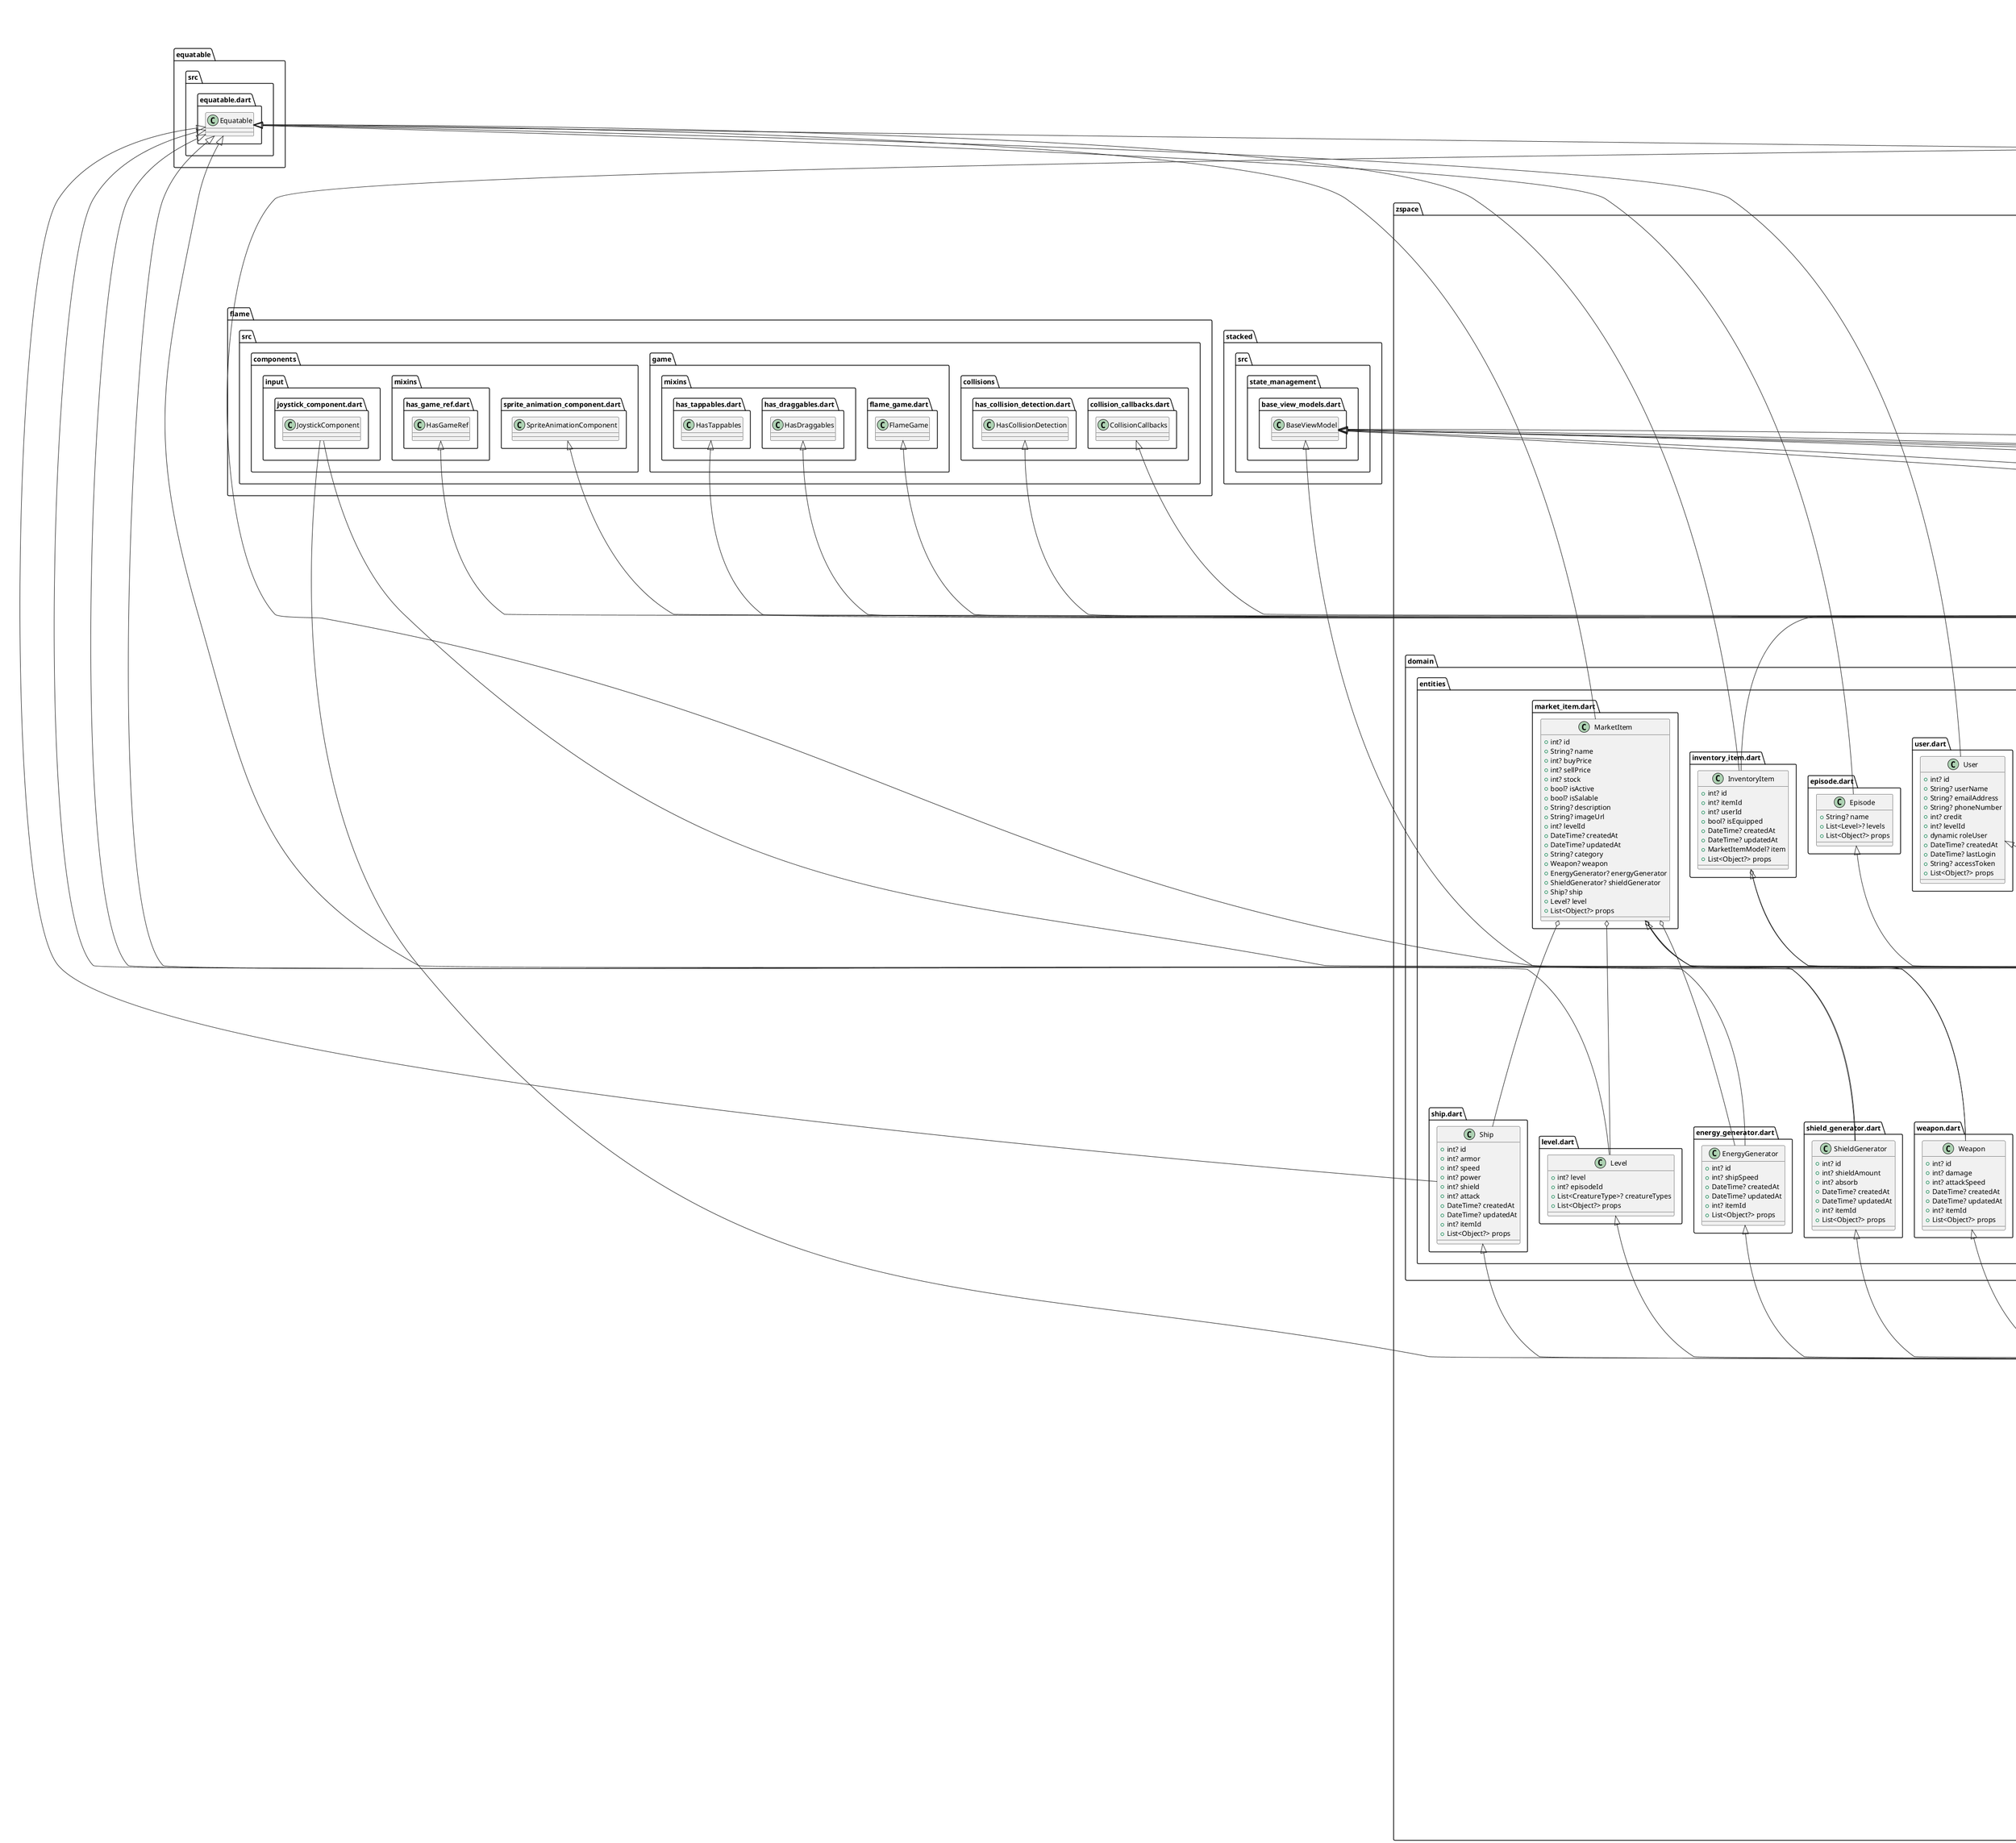 @startuml
set namespaceSeparator ::

abstract class "zspace::core::base::base_state.dart::BaseState" {
  +ThemeData themeData
  +double dynamicHeight()
  +double dyanmicWidth()
}

"zspace::core::base::base_state.dart::BaseState" o-- "flutter::src::material::theme_data.dart::ThemeData"
"flutter::src::widgets::framework.dart::State" <|-- "zspace::core::base::base_state.dart::BaseState"

abstract class "zspace::core::base::base_viewmodel.dart::BaseViewModel" {
  +BuildContext? context
  +void init()
}

"zspace::core::base::base_viewmodel.dart::BaseViewModel" o-- "flutter::src::widgets::framework.dart::BuildContext"
"get::get_state_manager::src::simple::get_controllers.dart::GetxController" <|-- "zspace::core::base::base_viewmodel.dart::BaseViewModel"

class "zspace::core::base::base_widget.dart::BaseView" {
  +Widget Function(BuildContext, T) onPageBuilder
  +T viewModel
  +dynamic Function(T) onModelReady
  +void Function()? onDispose
  +_BaseViewState<T> createState()
}

"zspace::core::base::base_widget.dart::BaseView" o-- "null::Widget Function(BuildContext, T)"
"zspace::core::base::base_widget.dart::BaseView" o-- "null::dynamic Function(T)"
"zspace::core::base::base_widget.dart::BaseView" o-- "dart::ui::void Function()"
"flutter::src::widgets::framework.dart::StatefulWidget" <|-- "zspace::core::base::base_widget.dart::BaseView"

class "zspace::core::base::base_widget.dart::_BaseViewState" {
  +T model
  +void initState()
  +void dispose()
  +Widget build()
}

"flutter::src::widgets::framework.dart::State" <|-- "zspace::core::base::base_widget.dart::_BaseViewState"

class "zspace::core::errors::exception.dart::ServerException" {
}

"dart::core::Exception" <|-- "zspace::core::errors::exception.dart::ServerException"

class "zspace::core::errors::exception.dart::CacheException" {
}

"dart::core::Exception" <|-- "zspace::core::errors::exception.dart::CacheException"

abstract class "zspace::core::errors::failure.dart::Failure" {
  +List<dynamic> properties
  +List<Object?> props
}

"equatable::src::equatable.dart::Equatable" <|-- "zspace::core::errors::failure.dart::Failure"

class "zspace::core::errors::failure.dart::ServerFailure" {
  +String? errorMessage
}

"zspace::core::errors::failure.dart::Failure" <|-- "zspace::core::errors::failure.dart::ServerFailure"

class "zspace::core::errors::failure.dart::CacheFailure" {
}

"zspace::core::errors::failure.dart::Failure" <|-- "zspace::core::errors::failure.dart::CacheFailure"

class "zspace::core::errors::failure.dart::DeletedFileFailure" {
}

"zspace::core::errors::failure.dart::Failure" <|-- "zspace::core::errors::failure.dart::DeletedFileFailure"

abstract class "zspace::core::platform::network_info.dart::NetworkInfo" {
  +Future<bool> isConnected
  +void onInternetChange()
}

class "zspace::core::platform::network_info.dart::NetworkInfoImpl" {
  +InternetConnectionChecker connectionChecker
  +Future<bool> isConnected
  +void onInternetChange()
}

"zspace::core::platform::network_info.dart::NetworkInfoImpl" o-- "internet_connection_checker::internet_connection_checker.dart::InternetConnectionChecker"
"zspace::core::platform::network_info.dart::NetworkInfo" <|-- "zspace::core::platform::network_info.dart::NetworkInfoImpl"

class "zspace::core::services::user_service.dart::UserService" {
  +UserModel? user
  +UserModel? getUser()
  +Future<void> setUser()
}

"zspace::core::services::user_service.dart::UserService" o-- "zspace::data::models::user_model.dart::UserModel"

class "zspace::core::services::validator_service.dart::ValidatorService" {
  +String? onlyNumber()
  +String? onlyDouble()
  +String? onlyText()
  +String? phoneNumber()
  +String? onlyRequired()
  +String? email()
  +String? phoneNumberWith1To12()
  +Future<String?> validateEmailWhenStop()
}

abstract class "zspace::core::usecases::usecase_without_param.dart::UseCaseWithOutParam" {
  +Future<Either<Failure, Type>> call()
}

abstract class "zspace::core::usecases::usecase_with_param.dart::UseCaseWithParam" {
  +Future<Either<Failure, Type>> call()
}

class "zspace::core::utils::lottie::lottie_cache.dart::LottieCache" {
  -Map<String, LottieComposition> _compositions
  +Future<void> add()
  +Widget load()
}

class "zspace::core::utils::router::app_navigator.dart::AppNavigator" {
  {static} +Future<T> push()
  {static} +Future<T> pushWithFadeIn()
  {static} +Future<T> pushWithOutAnim()
  {static} +Future<T> pushReplacement()
  {static} +Future<T> pushAndRemoveUntil()
}

class "zspace::core::utils::router::app_router.dart::AppRouter" {
  {static} -AppRouter _instance
  +TabController tabController
  +GlobalKey<NavigatorState>? mainNavigatorKey
}

"zspace::core::utils::router::app_router.dart::AppRouter" o-- "zspace::core::utils::router::app_router.dart::AppRouter"
"zspace::core::utils::router::app_router.dart::AppRouter" o-- "flutter::src::material::tab_controller.dart::TabController"
"zspace::core::utils::router::app_router.dart::AppRouter" o-- "flutter::src::widgets::framework.dart::GlobalKey<NavigatorState>"

class "zspace::data::data_sources::http_data_source.dart::HttpDataSource" {
  +String baseUrl
  +Future<bool> buyItem()
  +Future<bool> equipItem()
  +Future<List<InventoryItemModel>> getEquippedInventory()
  +Future<List<InventoryItemModel>> getInventory()
  +Future<List<MarketItemModel>> getMarketItems()
  +Future<UserModel> getProfile()
  +Future<UserModel> login()
  +Future<UserModel> register()
  +Future<bool> sellItem()
  +Future<bool> unEquipItem()
}

"zspace::domain::repositories::remote_data_repository.dart::RemoteDataRepository" <|-- "zspace::data::data_sources::http_data_source.dart::HttpDataSource"

class "zspace::data::data_sources::local_json_data_source.dart::JsonLocalDataSource" {
  +Future<void> deleteUser()
  +Future<bool> equipItem()
  +Future<List<InventoryItemModel>> getEquippedInventory()
  +Future<List<InventoryItemModel>> getInventory()
  +Future<List<MarketItemModel>> getMarketItems()
  +Future<UserModel> getUser()
  +Future<void> saveEquippedInventory()
  +Future<void> saveInventory()
  +Future<void> saveMarketItems()
  +Future<void> saveUser()
  +Future<bool> unEquipItem()
}

"zspace::domain::repositories::local_data_repository.dart::LocalDataRepository" <|-- "zspace::data::data_sources::local_json_data_source.dart::JsonLocalDataSource"

class "zspace::data::enums::creature_types.dart::_CreatureTypeExtension" {
  {static} +List<String> creatureTypes
}

class "zspace::data::enums::creature_types.dart::CreatureType" {
  +int index
  {static} +List<CreatureType> values
  {static} +CreatureType Nemertea
  {static} +CreatureType Tuhit
  {static} +CreatureType Korath
  {static} +CreatureType Rhapsody
  {static} +CreatureType Bastion
  {static} +CreatureType Ural
  {static} +CreatureType Peacock
  {static} +CreatureType Spitfire
  {static} +CreatureType Plaiedes
  {static} +CreatureType Deonida
  {static} +CreatureType Tyrant
  {static} +CreatureType Intrepid
  {static} +CreatureType Titan
  {static} +CreatureType Patriot
  {static} +CreatureType Xiphos
  {static} +CreatureType Xerxes
  {static} +CreatureType Daedalus
  {static} +CreatureType Kestrel
  {static} +CreatureType Mantis
  {static} +CreatureType MantisPrime
  {static} +CreatureType Onyx
  {static} +CreatureType Phoenix
  {static} +CreatureType Leviathan
  {static} +CreatureType Kaiser
  {static} +CreatureType Numitor
  {static} +CreatureType Etch
  {static} +CreatureType Hyperion
}

"zspace::data::enums::creature_types.dart::CreatureType" o-- "zspace::data::enums::creature_types.dart::CreatureType"
"dart::core::Enum" <|-- "zspace::data::enums::creature_types.dart::CreatureType"

class "zspace::data::enums::win_point_category.dart::_MarketCategoryExtension" {
  {static} +List<String> categories
}

class "zspace::data::enums::win_point_category.dart::MarketCategory" {
  +int index
  {static} +List<MarketCategory> values
  {static} +MarketCategory All
  {static} +MarketCategory Ship
  {static} +MarketCategory Weapon
  {static} +MarketCategory EnergyGenerator
  {static} +MarketCategory ShieldGenerator
}

"zspace::data::enums::win_point_category.dart::MarketCategory" o-- "zspace::data::enums::win_point_category.dart::MarketCategory"
"dart::core::Enum" <|-- "zspace::data::enums::win_point_category.dart::MarketCategory"

class "zspace::data::enums::win_point_category.dart::MarketDirection" {
  +int index
  {static} +List<MarketDirection> values
  {static} +MarketDirection asc
  {static} +MarketDirection desc
}

"zspace::data::enums::win_point_category.dart::MarketDirection" o-- "zspace::data::enums::win_point_category.dart::MarketDirection"
"dart::core::Enum" <|-- "zspace::data::enums::win_point_category.dart::MarketDirection"

class "zspace::data::localization::messages.dart::Messages" {
  +Map<String, Map<String, String>> keys
}

"get::get_navigation::src::root::internacionalization.dart::Translations" <|-- "zspace::data::localization::messages.dart::Messages"

class "zspace::data::models::energy_generator_model.dart::EnergyGeneratorModel" {
  +int? id
  +int? shipSpeed
  +DateTime? createdAt
  +DateTime? updatedAt
  +int? itemId
  +dynamic fromRawJson()
  +String toRawJson()
  +dynamic fromJson()
  +Map<String, dynamic> toJson()
}

"zspace::domain::entities::energy_generator.dart::EnergyGenerator" <|-- "zspace::data::models::energy_generator_model.dart::EnergyGeneratorModel"

class "zspace::data::models::episode_model.dart::EpisodeModel" {
  +String? name
  +List<LevelModel>? levels
  +dynamic fromJson()
  +Map<String, dynamic> toJson()
  +String toString()
}

"zspace::domain::entities::episode.dart::Episode" <|-- "zspace::data::models::episode_model.dart::EpisodeModel"

class "zspace::data::models::inventory_item_model.dart::InventoryItemModel" {
  +int? id
  +int? itemId
  +int? userId
  +bool? isEquipped
  +DateTime? createdAt
  +DateTime? updatedAt
  +MarketItemModel? item
  +dynamic fromRawJson()
  +String toRawJson()
  +dynamic fromJson()
  +Map<String, dynamic> toJson()
}

"zspace::data::models::inventory_item_model.dart::InventoryItemModel" o-- "zspace::data::models::market_item_model.dart::MarketItemModel"
"zspace::domain::entities::inventory_item.dart::InventoryItem" <|-- "zspace::data::models::inventory_item_model.dart::InventoryItemModel"

class "zspace::data::models::level_model.dart::LevelModel" {
  +int? level
  +int? episodeId
  +List<CreatureType>? creatureTypes
  +dynamic fromRawJson()
  +String toRawJson()
  +dynamic fromJson()
  +Map<String, dynamic> toJson()
}

"zspace::domain::entities::level.dart::Level" <|-- "zspace::data::models::level_model.dart::LevelModel"

class "zspace::data::models::market_item_model.dart::MarketItemModel" {
  +int? id
  +String? name
  +int? buyPrice
  +int? sellPrice
  +int? stock
  +bool? isActive
  +bool? isSalable
  +String? description
  +String? imageUrl
  +int? levelId
  +DateTime? createdAt
  +DateTime? updatedAt
  +String? category
  +WeaponModel? weapon
  +EnergyGeneratorModel? energyGenerator
  +ShieldGeneratorModel? shieldGenerator
  +ShipModel? ship
  +LevelModel? level
  +dynamic fromRawJson()
  +String toRawJson()
  +dynamic fromJson()
  +Map<String, dynamic> toJson()
}

"zspace::data::models::market_item_model.dart::MarketItemModel" o-- "zspace::data::models::weapon_model.dart::WeaponModel"
"zspace::data::models::market_item_model.dart::MarketItemModel" o-- "zspace::data::models::energy_generator_model.dart::EnergyGeneratorModel"
"zspace::data::models::market_item_model.dart::MarketItemModel" o-- "zspace::data::models::shield_generator_model.dart::ShieldGeneratorModel"
"zspace::data::models::market_item_model.dart::MarketItemModel" o-- "zspace::data::models::ship_model.dart::ShipModel"
"zspace::data::models::market_item_model.dart::MarketItemModel" o-- "zspace::data::models::level_model.dart::LevelModel"
"zspace::domain::entities::market_item.dart::MarketItem" <|-- "zspace::data::models::market_item_model.dart::MarketItemModel"

class "zspace::data::models::shield_generator_model.dart::ShieldGeneratorModel" {
  +int? id
  +int? shieldAmount
  +int? absorb
  +DateTime? createdAt
  +DateTime? updatedAt
  +int? itemId
  +dynamic fromRawJson()
  +String toRawJson()
  +dynamic fromJson()
  +Map<String, dynamic> toJson()
}

"zspace::domain::entities::shield_generator.dart::ShieldGenerator" <|-- "zspace::data::models::shield_generator_model.dart::ShieldGeneratorModel"

class "zspace::data::models::ship_model.dart::ShipModel" {
  +int? id
  +int? armor
  +int? speed
  +int? power
  +int? shield
  +int? attack
  +DateTime? createdAt
  +DateTime? updatedAt
  +int? itemId
  +dynamic fromRawJson()
  +String toRawJson()
  +dynamic fromJson()
  +Map<String, dynamic> toJson()
}

"zspace::domain::entities::ship.dart::Ship" <|-- "zspace::data::models::ship_model.dart::ShipModel"

class "zspace::data::models::user_model.dart::UserModel" {
  +int? id
  +String? userName
  +String? emailAddress
  +String? phoneNumber
  +int? credit
  +int? levelId
  +dynamic roleUser
  +DateTime? createdAt
  +DateTime? lastLogin
  +String? accessToken
  +dynamic fromRawJson()
  +String toRawJson()
  +dynamic fromJson()
  +Map<String, dynamic> toJson()
}

"zspace::domain::entities::user.dart::User" <|-- "zspace::data::models::user_model.dart::UserModel"

class "zspace::data::models::weapon_model.dart::WeaponModel" {
  +int? id
  +int? damage
  +int? attackSpeed
  +DateTime? createdAt
  +DateTime? updatedAt
  +int? itemId
  +dynamic fromRawJson()
  +String toRawJson()
  +dynamic fromJson()
  +Map<String, dynamic> toJson()
}

"zspace::domain::entities::weapon.dart::Weapon" <|-- "zspace::data::models::weapon_model.dart::WeaponModel"

class "zspace::data::provider::data_provider.dart::DataProvider" {
  +RemoteDataRepository remoteDataSource
  +LocalDataRepository localDataSource
  +NetworkInfo networkInfo
  -Future<Either<Failure, T>> _getDataList()
  +Future<Either<Failure, bool>> buyItem()
  +Future<Either<Failure, bool>> equipItem()
  +Future<Either<Failure, List<InventoryItem>>> getEquippedInventory()
  +Future<Either<Failure, List<InventoryItem>>> getInventory()
  +Future<Either<Failure, List<MarketItemModel>>> getMarketItems()
  +Future<Either<Failure, UserModel>> getProfile()
  +Future<Either<Failure, UserModel>> login()
  +Future<Either<Failure, User>> register()
  +Future<Either<Failure, bool>> sellItem()
  +Future<Either<Failure, bool>> unEquipItem()
}

"zspace::data::provider::data_provider.dart::DataProvider" o-- "zspace::domain::repositories::remote_data_repository.dart::RemoteDataRepository"
"zspace::data::provider::data_provider.dart::DataProvider" o-- "zspace::domain::repositories::local_data_repository.dart::LocalDataRepository"
"zspace::data::provider::data_provider.dart::DataProvider" o-- "zspace::core::platform::network_info.dart::NetworkInfo"
"zspace::domain::repositories::data_repository.dart::DataRepository" <|-- "zspace::data::provider::data_provider.dart::DataProvider"

class "zspace::domain::entities::energy_generator.dart::EnergyGenerator" {
  +int? id
  +int? shipSpeed
  +DateTime? createdAt
  +DateTime? updatedAt
  +int? itemId
  +List<Object?> props
}

"equatable::src::equatable.dart::Equatable" <|-- "zspace::domain::entities::energy_generator.dart::EnergyGenerator"

class "zspace::domain::entities::episode.dart::Episode" {
  +String? name
  +List<Level>? levels
  +List<Object?> props
}

"equatable::src::equatable.dart::Equatable" <|-- "zspace::domain::entities::episode.dart::Episode"

class "zspace::domain::entities::inventory_item.dart::InventoryItem" {
  +int? id
  +int? itemId
  +int? userId
  +bool? isEquipped
  +DateTime? createdAt
  +DateTime? updatedAt
  +MarketItemModel? item
  +List<Object?> props
}

"zspace::domain::entities::inventory_item.dart::InventoryItem" o-- "zspace::data::models::market_item_model.dart::MarketItemModel"
"equatable::src::equatable.dart::Equatable" <|-- "zspace::domain::entities::inventory_item.dart::InventoryItem"

class "zspace::domain::entities::level.dart::Level" {
  +int? level
  +int? episodeId
  +List<CreatureType>? creatureTypes
  +List<Object?> props
}

"equatable::src::equatable.dart::Equatable" <|-- "zspace::domain::entities::level.dart::Level"

class "zspace::domain::entities::market_item.dart::MarketItem" {
  +int? id
  +String? name
  +int? buyPrice
  +int? sellPrice
  +int? stock
  +bool? isActive
  +bool? isSalable
  +String? description
  +String? imageUrl
  +int? levelId
  +DateTime? createdAt
  +DateTime? updatedAt
  +String? category
  +Weapon? weapon
  +EnergyGenerator? energyGenerator
  +ShieldGenerator? shieldGenerator
  +Ship? ship
  +Level? level
  +List<Object?> props
}

"zspace::domain::entities::market_item.dart::MarketItem" o-- "zspace::domain::entities::weapon.dart::Weapon"
"zspace::domain::entities::market_item.dart::MarketItem" o-- "zspace::domain::entities::energy_generator.dart::EnergyGenerator"
"zspace::domain::entities::market_item.dart::MarketItem" o-- "zspace::domain::entities::shield_generator.dart::ShieldGenerator"
"zspace::domain::entities::market_item.dart::MarketItem" o-- "zspace::domain::entities::ship.dart::Ship"
"zspace::domain::entities::market_item.dart::MarketItem" o-- "zspace::domain::entities::level.dart::Level"
"equatable::src::equatable.dart::Equatable" <|-- "zspace::domain::entities::market_item.dart::MarketItem"

class "zspace::domain::entities::shield_generator.dart::ShieldGenerator" {
  +int? id
  +int? shieldAmount
  +int? absorb
  +DateTime? createdAt
  +DateTime? updatedAt
  +int? itemId
  +List<Object?> props
}

"equatable::src::equatable.dart::Equatable" <|-- "zspace::domain::entities::shield_generator.dart::ShieldGenerator"

class "zspace::domain::entities::ship.dart::Ship" {
  +int? id
  +int? armor
  +int? speed
  +int? power
  +int? shield
  +int? attack
  +DateTime? createdAt
  +DateTime? updatedAt
  +int? itemId
  +List<Object?> props
}

"equatable::src::equatable.dart::Equatable" <|-- "zspace::domain::entities::ship.dart::Ship"

class "zspace::domain::entities::user.dart::User" {
  +int? id
  +String? userName
  +String? emailAddress
  +String? phoneNumber
  +int? credit
  +int? levelId
  +dynamic roleUser
  +DateTime? createdAt
  +DateTime? lastLogin
  +String? accessToken
  +List<Object?> props
}

"equatable::src::equatable.dart::Equatable" <|-- "zspace::domain::entities::user.dart::User"

class "zspace::domain::entities::weapon.dart::Weapon" {
  +int? id
  +int? damage
  +int? attackSpeed
  +DateTime? createdAt
  +DateTime? updatedAt
  +int? itemId
  +List<Object?> props
}

"equatable::src::equatable.dart::Equatable" <|-- "zspace::domain::entities::weapon.dart::Weapon"

abstract class "zspace::domain::repositories::data_repository.dart::DataRepository" {
  +Future<Either<Failure, User>> register()
  +Future<Either<Failure, User>> login()
  +Future<Either<Failure, User>> getProfile()
  +Future<Either<Failure, List<InventoryItem>>> getInventory()
  +Future<Either<Failure, List<InventoryItem>>> getEquippedInventory()
  +Future<Either<Failure, bool>> equipItem()
  +Future<Either<Failure, bool>> unEquipItem()
  +Future<Either<Failure, bool>> buyItem()
  +Future<Either<Failure, bool>> sellItem()
  +Future<Either<Failure, List<MarketItem>>> getMarketItems()
}

abstract class "zspace::domain::repositories::local_data_repository.dart::LocalDataRepository" {
  +Future<UserModel> getUser()
  +Future<void> saveUser()
  +Future<void> deleteUser()
  +Future<void> saveInventory()
  +Future<List<InventoryItemModel>> getInventory()
  +Future<void> saveEquippedInventory()
  +Future<List<InventoryItemModel>> getEquippedInventory()
  +Future<bool> equipItem()
  +Future<bool> unEquipItem()
  +Future<void> saveMarketItems()
  +Future<List<MarketItemModel>> getMarketItems()
}

abstract class "zspace::domain::repositories::remote_data_repository.dart::RemoteDataRepository" {
  +Future<UserModel> register()
  +Future<UserModel> login()
  +Future<UserModel> getProfile()
  +Future<List<InventoryItemModel>> getInventory()
  +Future<List<InventoryItemModel>> getEquippedInventory()
  +Future<bool> equipItem()
  +Future<bool> unEquipItem()
  +Future<bool> buyItem()
  +Future<bool> sellItem()
  +Future<List<MarketItemModel>> getMarketItems()
}

class "zspace::domain::usecases::get_user.dart::GetUser" {
  +DataRepository repository
  +Future<Either<Failure, User>> call()
}

"zspace::domain::usecases::get_user.dart::GetUser" o-- "zspace::domain::repositories::data_repository.dart::DataRepository"
"zspace::core::usecases::usecase_without_param.dart::UseCaseWithOutParam" <|-- "zspace::domain::usecases::get_user.dart::GetUser"

class "zspace::objects::game_object.dart::GameObject" {
  +List<Vector2>? hitBox
  +Future<void> onLoad()
  +void update()
  +void render()
}

"flame::src::components::sprite_animation_component.dart::SpriteAnimationComponent" <|-- "zspace::objects::game_object.dart::GameObject"
"flame::src::collisions::collision_callbacks.dart::CollisionCallbacks" <|-- "zspace::objects::game_object.dart::GameObject"
"flame::src::components::mixins::has_game_ref.dart::HasGameRef" <|-- "zspace::objects::game_object.dart::GameObject"

abstract class "zspace::objects::moveable::lasers::laser.dart::Laser" {
  +List<Vector2>? hitBox
  -double _speed
  -double _damage
  +dynamic getSpeed()
  +dynamic getDamage()
  +dynamic setSpeed()
  +dynamic setDamage()
}

"zspace::objects::game_object.dart::GameObject" <|-- "zspace::objects::moveable::lasers::laser.dart::Laser"

abstract class "zspace::objects::moveable::rockets::rocket.dart::Rocket" {
  +List<Vector2>? hitBox
  -double _speed
  -double _damage
  +dynamic getSpeed()
  +dynamic getDamage()
  +dynamic setSpeed()
  +dynamic setDamage()
}

"zspace::objects::game_object.dart::GameObject" <|-- "zspace::objects::moveable::rockets::rocket.dart::Rocket"

abstract class "zspace::objects::moveable::ships::ship.dart::Ship" {
  +List<Vector2>? hitBox
  -double _speed
  -double _armor
  -double _maxArmor
  -double _shield
  +dynamic getShield()
  +dynamic getArmor()
  +dynamic getMaxArmor()
  +dynamic getSpeed()
  +dynamic setShield()
  +dynamic setArmor()
  +dynamic setMaxArmor()
  +dynamic setSpeed()
}

"zspace::objects::game_object.dart::GameObject" <|-- "zspace::objects::moveable::ships::ship.dart::Ship"

class "zspace::objects::moveable::ships::user_ship.dart::UserShip" {
  +double maxSpeed
  +JoystickComponent joystick
  +Image image
  +Vector2 shipSize
  +Vector2 textureSize
  +int spriteAmount
  +double stepTime
  +List<Vector2>? hitBox
  +bool loop
  +Future<void> onLoad()
  +void update()
  +void render()
}

"zspace::objects::moveable::ships::user_ship.dart::UserShip" o-- "flame::src::components::input::joystick_component.dart::JoystickComponent"
"zspace::objects::moveable::ships::user_ship.dart::UserShip" o-- "dart::ui::Image"
"zspace::objects::moveable::ships::user_ship.dart::UserShip" o-- "vector_math::vector_math_64.dart::Vector2"
"zspace::objects::moveable::ships::ship.dart::Ship" <|-- "zspace::objects::moveable::ships::user_ship.dart::UserShip"

class "zspace::objects::solid_object.dart::CollisionDirection" {
  +int index
  {static} +List<CollisionDirection> values
  {static} +CollisionDirection TOP
  {static} +CollisionDirection LEFT
  {static} +CollisionDirection RIGHT
  {static} +CollisionDirection BOTTOM
  {static} +CollisionDirection NONE
}

"zspace::objects::solid_object.dart::CollisionDirection" o-- "zspace::objects::solid_object.dart::CollisionDirection"
"dart::core::Enum" <|-- "zspace::objects::solid_object.dart::CollisionDirection"

abstract class "zspace::objects::solid_object.dart::SolidObject" {
  +void onCollision()
  -List<CollisionDirection> _getCollisionDirection()
  +void onCollisionEnd()
}

abstract class "zspace::objects::unmoveable::explosion.dart::Explosion" {
  +List<Vector2>? hitBox
  -double _explosionMilliseconds
  -double _damage
  -double _explosionRadius
  +double explosionMilliseconds
  +double damage
  +double explosionRadius
}

"zspace::objects::game_object.dart::GameObject" <|-- "zspace::objects::unmoveable::explosion.dart::Explosion"

class "zspace::objects::unmoveable::game_map.dart::GameMap" {
  +Image image
  +Rect bounds
  +Future<void> onLoad()
  +void update()
  +void render()
}

"zspace::objects::unmoveable::game_map.dart::GameMap" o-- "dart::ui::Image"
"zspace::objects::unmoveable::game_map.dart::GameMap" o-- "dart::ui::Rect"
"zspace::objects::game_object.dart::GameObject" <|-- "zspace::objects::unmoveable::game_map.dart::GameMap"
"zspace::objects::solid_object.dart::SolidObject" <|-- "zspace::objects::unmoveable::game_map.dart::GameMap"

abstract class "zspace::objects::unmoveable::meteor.dart::Meteor" {
  +List<Vector2>? hitBox
  -double _speed
  -double _damage
  -double _explosionRadius
  +double speed
  +double damage
  +double explosionRadius
}

"zspace::objects::game_object.dart::GameObject" <|-- "zspace::objects::unmoveable::meteor.dart::Meteor"

abstract class "zspace::objects::unmoveable::station.dart::Station" {
  +List<Vector2>? hitBox
  -double _damage
  -double _shield
  +dynamic getDamage()
  +dynamic getShield()
  +dynamic setDamage()
  +dynamic setShield()
}

"zspace::objects::game_object.dart::GameObject" <|-- "zspace::objects::unmoveable::station.dart::Station"

class "zspace::presentation::screens::episodes::episodes_page.dart::EpisodesPage" {
  +Widget build()
}

"flutter::src::widgets::framework.dart::StatelessWidget" <|-- "zspace::presentation::screens::episodes::episodes_page.dart::EpisodesPage"

class "zspace::presentation::screens::episodes::episodes_viewmodel.dart::EpisodesViewModel" {
  +List<EpisodeModel> episodes
  +dynamic init()
  +dynamic routeToLevelInformationPage()
  +dynamic showError()
}

"stacked::src::state_management::base_view_models.dart::BaseViewModel" <|-- "zspace::presentation::screens::episodes::episodes_viewmodel.dart::EpisodesViewModel"

class "zspace::presentation::screens::episodes::widgets::episode_planet.dart::StagePlanet" {
  +Widget build()
}

"flutter::src::widgets::framework.dart::StatelessWidget" <|-- "zspace::presentation::screens::episodes::widgets::episode_planet.dart::StagePlanet"

class "zspace::presentation::screens::game::game_page.dart::GamePage" {
  +GameViewModel viewModel
  +void onTapDown()
  +void onTapUp()
  +void onDragEnd()
  +void onDragCancel()
  +dynamic stopJoystick()
  +Future<void> onLoad()
}

"zspace::presentation::screens::game::game_page.dart::GamePage" o-- "zspace::presentation::screens::game::game_viewmodel.dart::GameViewModel"
"flame::src::game::flame_game.dart::FlameGame" <|-- "zspace::presentation::screens::game::game_page.dart::GamePage"
"flame::src::game::mixins::has_draggables.dart::HasDraggables" <|-- "zspace::presentation::screens::game::game_page.dart::GamePage"
"flame::src::game::mixins::has_tappables.dart::HasTappables" <|-- "zspace::presentation::screens::game::game_page.dart::GamePage"
"flame::src::collisions::has_collision_detection.dart::HasCollisionDetection" <|-- "zspace::presentation::screens::game::game_page.dart::GamePage"

class "zspace::presentation::screens::game::game_viewmodel.dart::GameViewModel" {
  +GamePage game
  +UserShip player
  +JoystickComponent joystick
  +Paint knobPaint
  +Paint backgroundPaint
  +Future<void> prepareGame()
}

"zspace::presentation::screens::game::game_viewmodel.dart::GameViewModel" o-- "zspace::presentation::screens::game::game_page.dart::GamePage"
"zspace::presentation::screens::game::game_viewmodel.dart::GameViewModel" o-- "zspace::objects::moveable::ships::user_ship.dart::UserShip"
"zspace::presentation::screens::game::game_viewmodel.dart::GameViewModel" o-- "flame::src::components::input::joystick_component.dart::JoystickComponent"
"zspace::presentation::screens::game::game_viewmodel.dart::GameViewModel" o-- "dart::ui::Paint"
"stacked::src::state_management::base_view_models.dart::BaseViewModel" <|-- "zspace::presentation::screens::game::game_viewmodel.dart::GameViewModel"

class "zspace::presentation::screens::game::services::game_service.dart::GameServiceImpl" {
  +SpawnService spawnService
  +List<CreatureType> getCreatures()
  +LevelModel getLevel()
  +void goToLevel()
  +void goToNextLevel()
  +void goToPreviousLevel()
  +void setCreatures()
  +void setLevel()
}

"zspace::presentation::screens::game::services::game_service.dart::GameServiceImpl" o-- "zspace::presentation::screens::game::services::ispawn_service.dart::SpawnService"
"zspace::presentation::screens::game::services::igame_service.dart::GameService" <|-- "zspace::presentation::screens::game::services::game_service.dart::GameServiceImpl"

abstract class "zspace::presentation::screens::game::services::igame_service.dart::GameService" {
  +void setLevel()
  +LevelModel getLevel()
  +void setCreatures()
  +List<CreatureType> getCreatures()
  +void goToNextLevel()
  +void goToPreviousLevel()
  +void goToLevel()
}

abstract class "zspace::presentation::screens::game::services::ispawn_service.dart::SpawnService" {
  +void spawnCreatures()
}

class "zspace::presentation::screens::game::services::spawn_service.dart::SpawnServiceImpl" {
  +void spawnCreatures()
}

"zspace::presentation::screens::game::services::ispawn_service.dart::SpawnService" <|-- "zspace::presentation::screens::game::services::spawn_service.dart::SpawnServiceImpl"

class "zspace::presentation::screens::inventory::inventory_page.dart::InventoryPage" {
  +State<InventoryPage> createState()
}

"flutter::src::widgets::framework.dart::StatefulWidget" <|-- "zspace::presentation::screens::inventory::inventory_page.dart::InventoryPage"

class "zspace::presentation::screens::inventory::inventory_page.dart::_InventoryPageState" {
  +List<SlideItem> inventoryItems
  +List<SlideItem> tempList
  +ValueNotifier<int?> selectingIndex
  +int? selectedIndex
  -ScrollController _scrollController
  +void initState()
  +Widget build()
  +Widget buildGreyBox()
  +Widget buildShipInventory()
  +Widget buildPlayerInventory()
  +Widget draggableItemBox()
  +Widget wrapWithDragTargetBoxBuilder()
  +Widget buildDraggedNewItemBox()
}

"zspace::presentation::screens::inventory::inventory_page.dart::_InventoryPageState" o-- "flutter::src::foundation::change_notifier.dart::ValueNotifier<int>"
"zspace::presentation::screens::inventory::inventory_page.dart::_InventoryPageState" o-- "flutter::src::widgets::scroll_controller.dart::ScrollController"
"flutter::src::widgets::framework.dart::State" <|-- "zspace::presentation::screens::inventory::inventory_page.dart::_InventoryPageState"

class "zspace::presentation::screens::inventory::inventory_page.dart::SlideItem" {
  +Color color
  +String text
  +int index
  +bool isDragging
  +InventoryItem? inventoryItem
}

"zspace::presentation::screens::inventory::inventory_page.dart::SlideItem" o-- "dart::ui::Color"
"zspace::presentation::screens::inventory::inventory_page.dart::SlideItem" o-- "zspace::domain::entities::inventory_item.dart::InventoryItem"

class "zspace::presentation::screens::item_detail::item_detail_page.dart::ItemDetailPage" {
  +Widget build()
  +Widget buildBuyButton()
  +Widget animationForPurchased()
  +Widget animationForFail()
}

"flutter::src::widgets::framework.dart::StatelessWidget" <|-- "zspace::presentation::screens::item_detail::item_detail_page.dart::ItemDetailPage"

class "zspace::presentation::screens::item_detail::item_detail_viewmodel.dart::ItemDetailViewModel" {
  +dynamic buyItem()
  +dynamic sellItem()
}

"stacked::src::state_management::base_view_models.dart::BaseViewModel" <|-- "zspace::presentation::screens::item_detail::item_detail_viewmodel.dart::ItemDetailViewModel"

class "zspace::presentation::screens::levels::levels_page.dart::LevelsPage" {
  +Widget build()
  +Widget buildLevels()
}

"flutter::src::widgets::framework.dart::StatelessWidget" <|-- "zspace::presentation::screens::levels::levels_page.dart::LevelsPage"

class "zspace::presentation::screens::levels::levels_viewmodel.dart::LevelsViewModel" {
  +dynamic routeToLevelInformationPage()
  +dynamic showError()
}

"stacked::src::state_management::base_view_models.dart::BaseViewModel" <|-- "zspace::presentation::screens::levels::levels_viewmodel.dart::LevelsViewModel"

class "zspace::presentation::screens::level_information::level_information_page.dart::LevelInformationPage" {
  +LevelModel level
  +Widget build()
}

"zspace::presentation::screens::level_information::level_information_page.dart::LevelInformationPage" o-- "zspace::data::models::level_model.dart::LevelModel"
"flutter::src::widgets::framework.dart::StatelessWidget" <|-- "zspace::presentation::screens::level_information::level_information_page.dart::LevelInformationPage"

class "zspace::presentation::screens::level_information::level_information_viewmodel.dart::LevelInformationViewModel" {
  +dynamic routeToGame()
  +void init()
}

"zspace::core::base::base_viewmodel.dart::BaseViewModel" <|-- "zspace::presentation::screens::level_information::level_information_viewmodel.dart::LevelInformationViewModel"

class "zspace::presentation::screens::main_menu::main_menu_page.dart::MainMenuPage" {
  +State<MainMenuPage> createState()
}

"flutter::src::widgets::framework.dart::StatefulWidget" <|-- "zspace::presentation::screens::main_menu::main_menu_page.dart::MainMenuPage"

class "zspace::presentation::screens::main_menu::main_menu_page.dart::_MainMenuPageState" {
  +void didChangeDependencies()
  +Widget build()
}

"flutter::src::widgets::framework.dart::State" <|-- "zspace::presentation::screens::main_menu::main_menu_page.dart::_MainMenuPageState"

class "zspace::presentation::screens::main_menu::main_menu_viewmodel.dart::MainMenuViewModel" {
  +ValueNotifier<double> startSigma
  +void init()
  +dynamic routeToEpisodesPage()
  +dynamic routeToSettingsPage()
  +dynamic routeToMarketPage()
  +dynamic routeToInventoryPage()
}

"zspace::presentation::screens::main_menu::main_menu_viewmodel.dart::MainMenuViewModel" o-- "flutter::src::foundation::change_notifier.dart::ValueNotifier<double>"
"stacked::src::state_management::base_view_models.dart::BaseViewModel" <|-- "zspace::presentation::screens::main_menu::main_menu_viewmodel.dart::MainMenuViewModel"

class "zspace::presentation::screens::market::market_page.dart::MarketPage" {
  +State<MarketPage> createState()
}

"flutter::src::widgets::framework.dart::StatefulWidget" <|-- "zspace::presentation::screens::market::market_page.dart::MarketPage"

class "zspace::presentation::screens::market::market_page.dart::_MarketPageState" {
  +bool wantKeepAlive
  +Widget build()
}

"flutter::src::widgets::framework.dart::State" <|-- "zspace::presentation::screens::market::market_page.dart::_MarketPageState"
"flutter::src::widgets::automatic_keep_alive.dart::AutomaticKeepAliveClientMixin" <|-- "zspace::presentation::screens::market::market_page.dart::_MarketPageState"

class "zspace::presentation::screens::market::market_page.dart::PersistentHeader" {
  +Widget widget
  +double maxExtent
  +double minExtent
  +Widget build()
  +bool shouldRebuild()
}

"zspace::presentation::screens::market::market_page.dart::PersistentHeader" o-- "flutter::src::widgets::framework.dart::Widget"
"flutter::src::widgets::sliver_persistent_header.dart::SliverPersistentHeaderDelegate" <|-- "zspace::presentation::screens::market::market_page.dart::PersistentHeader"

class "zspace::presentation::screens::market::market_viewmodel.dart::MarketViewModel" {
  +String category
  +List<MarketItemModel> marketItems
  +bool isInited
  +bool isLoading
  +MarketCategory selectedCategory
  +MarketDirection selectedDirection
  +bool selectedExpire
  +Future<void> init()
  +Future<void> changeCategory()
  +Future<void> changeDirection()
  +Future<void> onShowExpiredChanged()
  +Future<dynamic> getWinItems()
  +dynamic routeToItemDetailPage()
}

"zspace::presentation::screens::market::market_viewmodel.dart::MarketViewModel" o-- "zspace::data::enums::win_point_category.dart::MarketCategory"
"zspace::presentation::screens::market::market_viewmodel.dart::MarketViewModel" o-- "zspace::data::enums::win_point_category.dart::MarketDirection"
"stacked::src::state_management::base_view_models.dart::BaseViewModel" <|-- "zspace::presentation::screens::market::market_viewmodel.dart::MarketViewModel"

class "zspace::presentation::screens::market::widgets::market_category_list.dart::MarketCategoryList" {
  +dynamic Function(MarketCategory) onCategorySelected
  +dynamic Function(MarketDirection) onDirectionSelected
  +MarketCategory selectedCategory
  +MarketDirection selectedDirection
  +bool selectedExpire
  +dynamic Function(bool) onShowExpiredChanged
  +Widget build()
}

"zspace::presentation::screens::market::widgets::market_category_list.dart::MarketCategoryList" o-- "null::dynamic Function(MarketCategory)"
"zspace::presentation::screens::market::widgets::market_category_list.dart::MarketCategoryList" o-- "null::dynamic Function(MarketDirection)"
"zspace::presentation::screens::market::widgets::market_category_list.dart::MarketCategoryList" o-- "zspace::data::enums::win_point_category.dart::MarketCategory"
"zspace::presentation::screens::market::widgets::market_category_list.dart::MarketCategoryList" o-- "zspace::data::enums::win_point_category.dart::MarketDirection"
"zspace::presentation::screens::market::widgets::market_category_list.dart::MarketCategoryList" o-- "null::dynamic Function(bool)"
"flutter::src::widgets::framework.dart::StatelessWidget" <|-- "zspace::presentation::screens::market::widgets::market_category_list.dart::MarketCategoryList"

class "zspace::presentation::screens::market::widgets::market_items_list.dart::MarketItemsList" {
  +List<MarketItemModel> marketItems
  +Widget build()
  +Widget buildItem()
}

"flutter::src::widgets::framework.dart::StatelessWidget" <|-- "zspace::presentation::screens::market::widgets::market_items_list.dart::MarketItemsList"

class "zspace::presentation::screens::market::widgets::top_bar.dart::TopBar" {
  +State<TopBar> createState()
}

"flutter::src::widgets::framework.dart::StatefulWidget" <|-- "zspace::presentation::screens::market::widgets::top_bar.dart::TopBar"

class "zspace::presentation::screens::market::widgets::top_bar.dart::_TopBarState" {
  +void initState()
  +Widget build()
}

"flutter::src::widgets::framework.dart::State" <|-- "zspace::presentation::screens::market::widgets::top_bar.dart::_TopBarState"

class "zspace::presentation::screens::settings::settings_page.dart::SettingsPage" {
  +Widget build()
  +Widget settingButton()
}

"flutter::src::widgets::framework.dart::StatelessWidget" <|-- "zspace::presentation::screens::settings::settings_page.dart::SettingsPage"

class "zspace::presentation::screens::settings::settings_viewmodel.dart::SettingsViewModel" {
  +dynamic changeLanguage()
  +dynamic changeSound()
}

"stacked::src::state_management::base_view_models.dart::BaseViewModel" <|-- "zspace::presentation::screens::settings::settings_viewmodel.dart::SettingsViewModel"

class "zspace::presentation::screens::splash::splash_page.dart::SplashPage" {
  +Widget build()
}

"flutter::src::widgets::framework.dart::StatelessWidget" <|-- "zspace::presentation::screens::splash::splash_page.dart::SplashPage"

class "zspace::presentation::screens::splash::splash_viewmodel.dart::SplashViewModel" {
  +Future<void> init()
}

"stacked::src::state_management::base_view_models.dart::BaseViewModel" <|-- "zspace::presentation::screens::splash::splash_viewmodel.dart::SplashViewModel"

class "zspace::presentation::widgets::classic_text.dart::ClassicText" {
  +String text
  +TextStyle style
  +TextAlign textAlign
  +Widget build()
}

"zspace::presentation::widgets::classic_text.dart::ClassicText" o-- "flutter::src::painting::text_style.dart::TextStyle"
"zspace::presentation::widgets::classic_text.dart::ClassicText" o-- "dart::ui::TextAlign"
"flutter::src::widgets::framework.dart::StatelessWidget" <|-- "zspace::presentation::widgets::classic_text.dart::ClassicText"

class "zspace::presentation::widgets::curved_container.dart::CurvedContainer" {
  +Widget child
  +double radius
  +Widget build()
}

"zspace::presentation::widgets::curved_container.dart::CurvedContainer" o-- "flutter::src::widgets::framework.dart::Widget"
"flutter::src::widgets::framework.dart::StatelessWidget" <|-- "zspace::presentation::widgets::curved_container.dart::CurvedContainer"

class "zspace::presentation::widgets::custom_button.dart::CustomButtonOptions" {
  +TextStyle? textStyle
  +double? elevation
  +double? height
  +double? width
  +EdgeInsetsGeometry? padding
  +Color? color
  +Color? disabledColor
  +Color? disabledTextColor
  +Color? splashColor
  +Color? highlightColor
  +double? iconSize
  +Color? iconColor
  +EdgeInsetsGeometry? iconPadding
  +double? borderRadius
  +BorderSide? borderSide
  +BorderRadius? borderRadiusCustom
}

"zspace::presentation::widgets::custom_button.dart::CustomButtonOptions" o-- "flutter::src::painting::text_style.dart::TextStyle"
"zspace::presentation::widgets::custom_button.dart::CustomButtonOptions" o-- "flutter::src::painting::edge_insets.dart::EdgeInsetsGeometry"
"zspace::presentation::widgets::custom_button.dart::CustomButtonOptions" o-- "dart::ui::Color"
"zspace::presentation::widgets::custom_button.dart::CustomButtonOptions" o-- "flutter::src::painting::borders.dart::BorderSide"
"zspace::presentation::widgets::custom_button.dart::CustomButtonOptions" o-- "flutter::src::painting::border_radius.dart::BorderRadius"

class "zspace::presentation::widgets::custom_button.dart::CustomButton" {
  +String? text
  +Widget? child
  +Widget? icon
  +IconData? iconData
  +void Function() onPressed
  +CustomButtonOptions options
  +Widget build()
}

"zspace::presentation::widgets::custom_button.dart::CustomButton" o-- "flutter::src::widgets::framework.dart::Widget"
"zspace::presentation::widgets::custom_button.dart::CustomButton" o-- "flutter::src::widgets::icon_data.dart::IconData"
"zspace::presentation::widgets::custom_button.dart::CustomButton" o-- "dart::ui::void Function()"
"zspace::presentation::widgets::custom_button.dart::CustomButton" o-- "zspace::presentation::widgets::custom_button.dart::CustomButtonOptions"
"flutter::src::widgets::framework.dart::StatelessWidget" <|-- "zspace::presentation::widgets::custom_button.dart::CustomButton"

class "zspace::presentation::widgets::field_builder.dart::FieldBuilder" {
  +TextEditingController controller
  +String text
  +String hint
  +ValueNotifier<String?> notifier
  +dynamic Function() validator
  +TextInputType keyboardType
  +EdgeInsets margin
  +EdgeInsets fieldPadding
  +Widget? rightWidget
  +Widget? leftWidget
  +Widget? suffixIcon
  +TextStyle? titleStyle
  +TextStyle? style
  +EdgeInsets textPadding
  +dynamic Function(String?)? onChanged
  +bool isEnabled
  +Color? textColor
  +Color? disabledTextColor
  +bool showErrorOnlyIfTrue
  +bool disableValidator
  +bool disableDecoration
  +Radius? borderRadiusTopLeft
  +Radius? borderRadiusBottomLeft
  +Widget build()
}

"zspace::presentation::widgets::field_builder.dart::FieldBuilder" o-- "flutter::src::widgets::editable_text.dart::TextEditingController"
"zspace::presentation::widgets::field_builder.dart::FieldBuilder" o-- "flutter::src::foundation::change_notifier.dart::ValueNotifier<String>"
"zspace::presentation::widgets::field_builder.dart::FieldBuilder" o-- "null::dynamic Function()"
"zspace::presentation::widgets::field_builder.dart::FieldBuilder" o-- "flutter::src::services::text_input.dart::TextInputType"
"zspace::presentation::widgets::field_builder.dart::FieldBuilder" o-- "flutter::src::painting::edge_insets.dart::EdgeInsets"
"zspace::presentation::widgets::field_builder.dart::FieldBuilder" o-- "flutter::src::widgets::framework.dart::Widget"
"zspace::presentation::widgets::field_builder.dart::FieldBuilder" o-- "flutter::src::painting::text_style.dart::TextStyle"
"zspace::presentation::widgets::field_builder.dart::FieldBuilder" o-- "null::dynamic Function(String)"
"zspace::presentation::widgets::field_builder.dart::FieldBuilder" o-- "dart::ui::Color"
"zspace::presentation::widgets::field_builder.dart::FieldBuilder" o-- "dart::ui::Radius"
"flutter::src::widgets::framework.dart::StatelessWidget" <|-- "zspace::presentation::widgets::field_builder.dart::FieldBuilder"

class "zspace::presentation::widgets::field_builder_auto.dart::FieldBuilderAuto" {
  +TextEditingController controller
  +String text
  +String hint
  +String? Function(String?)? validator
  +TextInputType keyboardType
  +EdgeInsets margin
  +Widget? suffixIcon
  +Widget? rightWidget
  +bool isEnabled
  +Color? textColor
  +Color? disabledTextColor
  +TextStyle? titleStyle
  +TextStyle? style
  +EdgeInsets textPadding
  +dynamic Function(String?)? onChanged
  +String? helperText
  +bool autovalidateMode
  +Widget build()
}

"zspace::presentation::widgets::field_builder_auto.dart::FieldBuilderAuto" o-- "flutter::src::widgets::editable_text.dart::TextEditingController"
"zspace::presentation::widgets::field_builder_auto.dart::FieldBuilderAuto" o-- "null::String Function(String)"
"zspace::presentation::widgets::field_builder_auto.dart::FieldBuilderAuto" o-- "flutter::src::services::text_input.dart::TextInputType"
"zspace::presentation::widgets::field_builder_auto.dart::FieldBuilderAuto" o-- "flutter::src::painting::edge_insets.dart::EdgeInsets"
"zspace::presentation::widgets::field_builder_auto.dart::FieldBuilderAuto" o-- "flutter::src::widgets::framework.dart::Widget"
"zspace::presentation::widgets::field_builder_auto.dart::FieldBuilderAuto" o-- "dart::ui::Color"
"zspace::presentation::widgets::field_builder_auto.dart::FieldBuilderAuto" o-- "flutter::src::painting::text_style.dart::TextStyle"
"zspace::presentation::widgets::field_builder_auto.dart::FieldBuilderAuto" o-- "null::dynamic Function(String)"
"flutter::src::widgets::framework.dart::StatelessWidget" <|-- "zspace::presentation::widgets::field_builder_auto.dart::FieldBuilderAuto"

class "zspace::presentation::widgets::local_image_box.dart::LocalImageBox" {
  +double width
  +double height
  +EdgeInsets margin
  +String imgUrl
  +BoxFit fit
  +Widget build()
}

"zspace::presentation::widgets::local_image_box.dart::LocalImageBox" o-- "flutter::src::painting::edge_insets.dart::EdgeInsets"
"zspace::presentation::widgets::local_image_box.dart::LocalImageBox" o-- "flutter::src::painting::box_fit.dart::BoxFit"
"flutter::src::widgets::framework.dart::StatelessWidget" <|-- "zspace::presentation::widgets::local_image_box.dart::LocalImageBox"

class "zspace::presentation::widgets::overlay::classic_loading_overlay.dart::ClassicLoadingOverlay" {
  +ValueNotifier<OverlayEntry?> overlayEntry
  +Widget build()
  +Widget buildImage()
}

"zspace::presentation::widgets::overlay::classic_loading_overlay.dart::ClassicLoadingOverlay" o-- "flutter::src::foundation::change_notifier.dart::ValueNotifier<OverlayEntry>"
"flutter::src::widgets::framework.dart::StatelessWidget" <|-- "zspace::presentation::widgets::overlay::classic_loading_overlay.dart::ClassicLoadingOverlay"

class "zspace::presentation::widgets::overlay::lock_overlay.dart::LockOverlay" {
  {static} -LockOverlay? _instance
  -ValueNotifier<OverlayEntry?> _overlayEntry
  +void showClassicLoadingOverlay()
  +dynamic closeOverlay()
}

"zspace::presentation::widgets::overlay::lock_overlay.dart::LockOverlay" o-- "zspace::presentation::widgets::overlay::lock_overlay.dart::LockOverlay"
"zspace::presentation::widgets::overlay::lock_overlay.dart::LockOverlay" o-- "flutter::src::foundation::change_notifier.dart::ValueNotifier<OverlayEntry>"

class "zspace::presentation::widgets::overlay::lock_overlay_dialog.dart::LockOverlayDialog" {
  {static} -LockOverlayDialog? _instance
  -ValueNotifier<OverlayEntry?> _overlayEntry
  +void showCustomOverlay()
  +dynamic closeOverlay()
}

"zspace::presentation::widgets::overlay::lock_overlay_dialog.dart::LockOverlayDialog" o-- "zspace::presentation::widgets::overlay::lock_overlay_dialog.dart::LockOverlayDialog"
"zspace::presentation::widgets::overlay::lock_overlay_dialog.dart::LockOverlayDialog" o-- "flutter::src::foundation::change_notifier.dart::ValueNotifier<OverlayEntry>"

class "zspace::presentation::widgets::overlay::overlay_error_dialog.dart::OverlayErrorDialog" {
  +String error
  +Widget build()
}

"flutter::src::widgets::framework.dart::StatelessWidget" <|-- "zspace::presentation::widgets::overlay::overlay_error_dialog.dart::OverlayErrorDialog"

class "zspace::presentation::widgets::sign_text_form_field.dart::SignTextFormField" {
  +TextEditingController textController
  +String labelText
  +String hintText
  +bool obscureVisibility
  +Widget? prefixIcon
  +Widget? suffixIcon
  +Color obscureIconColor
  +double obscureIconSize
  +String validatorEmptyMessage
  +String? Function(String?)? validator
  +dynamic Function(String?)? onChanged
  +Color borderColor
  +Color fillColor
  +TextInputType keyboardType
  +bool disableValidator
  +Color hintColor
  +double borderRadius
  +bool isEnabled
  +Color? textColor
  +Color? disabledTextColor
  +TextStyle? style
  +String? helperText
  +bool autovalidateMode
  +Radius? borderRadiusTopLeft
  +Radius? borderRadiusBottomLeft
  +_SignTextFormFieldState createState()
}

"zspace::presentation::widgets::sign_text_form_field.dart::SignTextFormField" o-- "flutter::src::widgets::editable_text.dart::TextEditingController"
"zspace::presentation::widgets::sign_text_form_field.dart::SignTextFormField" o-- "flutter::src::widgets::framework.dart::Widget"
"zspace::presentation::widgets::sign_text_form_field.dart::SignTextFormField" o-- "dart::ui::Color"
"zspace::presentation::widgets::sign_text_form_field.dart::SignTextFormField" o-- "null::String Function(String)"
"zspace::presentation::widgets::sign_text_form_field.dart::SignTextFormField" o-- "null::dynamic Function(String)"
"zspace::presentation::widgets::sign_text_form_field.dart::SignTextFormField" o-- "flutter::src::services::text_input.dart::TextInputType"
"zspace::presentation::widgets::sign_text_form_field.dart::SignTextFormField" o-- "flutter::src::painting::text_style.dart::TextStyle"
"zspace::presentation::widgets::sign_text_form_field.dart::SignTextFormField" o-- "dart::ui::Radius"
"flutter::src::widgets::framework.dart::StatefulWidget" <|-- "zspace::presentation::widgets::sign_text_form_field.dart::SignTextFormField"

class "zspace::presentation::widgets::sign_text_form_field.dart::_SignTextFormFieldState" {
  +bool obscureVisible
  +bool hasFocus
  +void initState()
  +Widget build()
}

"flutter::src::widgets::framework.dart::State" <|-- "zspace::presentation::widgets::sign_text_form_field.dart::_SignTextFormFieldState"

class "zspace::presentation::widgets::square_checkbox.dart::SquareCheckbox" {
  +double? width
  +double? height
  +bool enable
  +bool value
  +dynamic Function(bool)? onChange
  +EdgeInsetsGeometry? padding
  +EdgeInsetsGeometry? margin
  +BoxBorder? border
  +Color? color
  +Color? checkColor
  +Color? disableColor
  +IconData? checkIcon
  +Duration? duration
  +Curve? curve
  +Color? glowColor
  +Offset? offset
  +double? spreadRadius
  +double? blurRadius
  +Widget build()
  +Color buildGlowColor()
  -Color _buildCheckboxColor()
}

"zspace::presentation::widgets::square_checkbox.dart::SquareCheckbox" o-- "null::dynamic Function(bool)"
"zspace::presentation::widgets::square_checkbox.dart::SquareCheckbox" o-- "flutter::src::painting::edge_insets.dart::EdgeInsetsGeometry"
"zspace::presentation::widgets::square_checkbox.dart::SquareCheckbox" o-- "flutter::src::painting::box_border.dart::BoxBorder"
"zspace::presentation::widgets::square_checkbox.dart::SquareCheckbox" o-- "dart::ui::Color"
"zspace::presentation::widgets::square_checkbox.dart::SquareCheckbox" o-- "flutter::src::widgets::icon_data.dart::IconData"
"zspace::presentation::widgets::square_checkbox.dart::SquareCheckbox" o-- "flutter::src::animation::curves.dart::Curve"
"zspace::presentation::widgets::square_checkbox.dart::SquareCheckbox" o-- "dart::ui::Offset"
"flutter::src::widgets::framework.dart::StatelessWidget" <|-- "zspace::presentation::widgets::square_checkbox.dart::SquareCheckbox"

class "zspace::presentation::widgets::tab_bar::tab_bar_view_without_animation.dart::TabBarViewWithoutAnimation" {
  +TabController? controller
  +List<Widget> children
  +ScrollPhysics? physics
  +DragStartBehavior dragStartBehavior
  +_TabBarViewWithoutAnimationState createState()
}

"zspace::presentation::widgets::tab_bar::tab_bar_view_without_animation.dart::TabBarViewWithoutAnimation" o-- "flutter::src::material::tab_controller.dart::TabController"
"zspace::presentation::widgets::tab_bar::tab_bar_view_without_animation.dart::TabBarViewWithoutAnimation" o-- "flutter::src::widgets::scroll_physics.dart::ScrollPhysics"
"zspace::presentation::widgets::tab_bar::tab_bar_view_without_animation.dart::TabBarViewWithoutAnimation" o-- "flutter::src::gestures::recognizer.dart::DragStartBehavior"
"flutter::src::widgets::framework.dart::StatefulWidget" <|-- "zspace::presentation::widgets::tab_bar::tab_bar_view_without_animation.dart::TabBarViewWithoutAnimation"

class "zspace::presentation::widgets::tab_bar::tab_bar_view_without_animation.dart::_TabBarViewWithoutAnimationState" {
  -TabController? _controller
  -PageController _pageController
  -List<Widget> _children
  -List<Widget> _childrenWithKey
  -int? _currentIndex
  -int _warpUnderwayCount
  -bool _controllerIsValid
  -void _updateTabController()
  +void initState()
  +void didChangeDependencies()
  +void didUpdateWidget()
  +void dispose()
  -void _updateChildren()
  -void _handleTabControllerAnimationTick()
  -Future<void> _warpToCurrentIndex()
  -bool _handleScrollNotification()
  +Widget build()
}

"zspace::presentation::widgets::tab_bar::tab_bar_view_without_animation.dart::_TabBarViewWithoutAnimationState" o-- "flutter::src::material::tab_controller.dart::TabController"
"zspace::presentation::widgets::tab_bar::tab_bar_view_without_animation.dart::_TabBarViewWithoutAnimationState" o-- "flutter::src::widgets::page_view.dart::PageController"
"flutter::src::widgets::framework.dart::State" <|-- "zspace::presentation::widgets::tab_bar::tab_bar_view_without_animation.dart::_TabBarViewWithoutAnimationState"

class "zspace::presentation::widgets::theme_button.dart::ThemeButton" {
  +String? text
  +dynamic Function() onTap
  +BorderRadius? borderRadius
  +Color? color
  +double? elevation
  +EdgeInsets margin
  +Widget? child
  +bool isEnabled
  +double width
  +double height
  +Color? textColor
  +TextStyle? textStyle
  +Widget build()
}

"zspace::presentation::widgets::theme_button.dart::ThemeButton" o-- "null::dynamic Function()"
"zspace::presentation::widgets::theme_button.dart::ThemeButton" o-- "flutter::src::painting::border_radius.dart::BorderRadius"
"zspace::presentation::widgets::theme_button.dart::ThemeButton" o-- "dart::ui::Color"
"zspace::presentation::widgets::theme_button.dart::ThemeButton" o-- "flutter::src::painting::edge_insets.dart::EdgeInsets"
"zspace::presentation::widgets::theme_button.dart::ThemeButton" o-- "flutter::src::widgets::framework.dart::Widget"
"zspace::presentation::widgets::theme_button.dart::ThemeButton" o-- "flutter::src::painting::text_style.dart::TextStyle"
"flutter::src::widgets::framework.dart::StatelessWidget" <|-- "zspace::presentation::widgets::theme_button.dart::ThemeButton"

class "zspace::presentation::widgets::theme_button_icon.dart::ThemeButtonIcon" {
  +double width
  +double height
  +double radius
  +double iconSize
  +double textSize
  +double opacity
  +String buttonText
  +IconData buttonIcon
  +dynamic Function() onTap
  +Color? iconColor
  +Color? textColor
  +Widget build()
}

"zspace::presentation::widgets::theme_button_icon.dart::ThemeButtonIcon" o-- "flutter::src::widgets::icon_data.dart::IconData"
"zspace::presentation::widgets::theme_button_icon.dart::ThemeButtonIcon" o-- "null::dynamic Function()"
"zspace::presentation::widgets::theme_button_icon.dart::ThemeButtonIcon" o-- "dart::ui::Color"
"flutter::src::widgets::framework.dart::StatelessWidget" <|-- "zspace::presentation::widgets::theme_button_icon.dart::ThemeButtonIcon"

class "zspace::shared::app_images.dart::AppImages" {
  {static} +String loading
  {static} +String logo
  {static} +String spaceBackground
  {static} +String saturn
  {static} +String starShip
  {static} +String vengeanceShip
  {static} +String mapEpisode1Level1
}

class "zspace::shared::app_paths.dart::AppPaths" {
  {static} +String robloxImg
}

class "zspace::shared::app_theme.dart::AppTheme" {
  {static} -AppTheme? _instance
  +Color primaryBlueColor
  +Color primaryDarkBlueColor
  +Color primaryColor
  +Color darkPrimaryColor
  +Color secondaryColor
  +Color accentFirstColor
  +Color accentSecondColor
  +Color blackColor
  +Color greyScale0
  +Color greyScale1
  +Color greyScale2
  +Color greyScale3
  +Color greyScale4
  +Color greyScale5
  +Color greyScale6
  +Color lightBlueColor
  +Color whiteColor
  +Color bgColor
  +LinearGradient gradientPrimary
  +TextStyle headingText
  +TextStyle largeParagraphBoldText
  +TextStyle paragraphBoldText
  +TextStyle paragraphSemiBoldText
  +TextStyle paragraphRegularText
  +TextStyle buttonText
  +TextStyle smallParagraphSemiBoldText
  +TextStyle smallParagraphRegularText
  +TextStyle smallParagraphMediumText
  +TextStyle extraSmallParagraphSemiBoldText
  +TextStyle extraSmallParagraphRegularText
  +TextStyle extraSmallParagraphMediumText
}

"zspace::shared::app_theme.dart::AppTheme" o-- "zspace::shared::app_theme.dart::AppTheme"
"zspace::shared::app_theme.dart::AppTheme" o-- "dart::ui::Color"
"zspace::shared::app_theme.dart::AppTheme" o-- "flutter::src::painting::gradient.dart::LinearGradient"
"zspace::shared::app_theme.dart::AppTheme" o-- "flutter::src::painting::text_style.dart::TextStyle"


@enduml